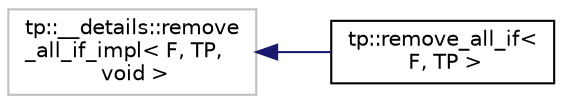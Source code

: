 digraph "Graphical Class Hierarchy"
{
 // LATEX_PDF_SIZE
  edge [fontname="Helvetica",fontsize="10",labelfontname="Helvetica",labelfontsize="10"];
  node [fontname="Helvetica",fontsize="10",shape=record];
  rankdir="LR";
  Node63 [label="tp::__details::remove\l_all_if_impl\< F, TP,\l void \>",height=0.2,width=0.4,color="grey75", fillcolor="white", style="filled",tooltip=" "];
  Node63 -> Node0 [dir="back",color="midnightblue",fontsize="10",style="solid",fontname="Helvetica"];
  Node0 [label="tp::remove_all_if\<\l F, TP \>",height=0.2,width=0.4,color="black", fillcolor="white", style="filled",URL="$structtp_1_1remove__all__if.html",tooltip=" "];
}
